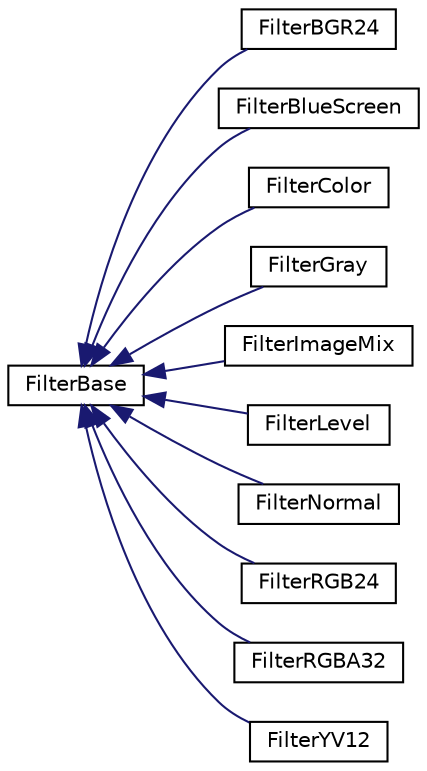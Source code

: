 digraph G
{
  edge [fontname="Helvetica",fontsize="10",labelfontname="Helvetica",labelfontsize="10"];
  node [fontname="Helvetica",fontsize="10",shape=record];
  rankdir=LR;
  Node1 [label="FilterBase",height=0.2,width=0.4,color="black", fillcolor="white", style="filled",URL="$d0/d26/classFilterBase.html",tooltip="base class for pixel filters"];
  Node1 -> Node2 [dir=back,color="midnightblue",fontsize="10",style="solid",fontname="Helvetica"];
  Node2 [label="FilterBGR24",height=0.2,width=0.4,color="black", fillcolor="white", style="filled",URL="$db/d93/classFilterBGR24.html",tooltip="class for BGR24 conversion"];
  Node1 -> Node3 [dir=back,color="midnightblue",fontsize="10",style="solid",fontname="Helvetica"];
  Node3 [label="FilterBlueScreen",height=0.2,width=0.4,color="black", fillcolor="white", style="filled",URL="$d3/d21/classFilterBlueScreen.html",tooltip="pixel filter for blue screen"];
  Node1 -> Node4 [dir=back,color="midnightblue",fontsize="10",style="solid",fontname="Helvetica"];
  Node4 [label="FilterColor",height=0.2,width=0.4,color="black", fillcolor="white", style="filled",URL="$db/d5d/classFilterColor.html",tooltip="pixel filter for color calculation"];
  Node1 -> Node5 [dir=back,color="midnightblue",fontsize="10",style="solid",fontname="Helvetica"];
  Node5 [label="FilterGray",height=0.2,width=0.4,color="black", fillcolor="white", style="filled",URL="$df/d40/classFilterGray.html",tooltip="pixel filter for gray scale"];
  Node1 -> Node6 [dir=back,color="midnightblue",fontsize="10",style="solid",fontname="Helvetica"];
  Node6 [label="FilterImageMix",height=0.2,width=0.4,color="black", fillcolor="white", style="filled",URL="$d3/d80/classFilterImageMix.html",tooltip="pixel filter for image mixer"];
  Node1 -> Node7 [dir=back,color="midnightblue",fontsize="10",style="solid",fontname="Helvetica"];
  Node7 [label="FilterLevel",height=0.2,width=0.4,color="black", fillcolor="white", style="filled",URL="$d1/d50/classFilterLevel.html",tooltip="pixel filter for color calculation"];
  Node1 -> Node8 [dir=back,color="midnightblue",fontsize="10",style="solid",fontname="Helvetica"];
  Node8 [label="FilterNormal",height=0.2,width=0.4,color="black", fillcolor="white", style="filled",URL="$d5/d25/classFilterNormal.html",tooltip="pixel filter for normal mapping"];
  Node1 -> Node9 [dir=back,color="midnightblue",fontsize="10",style="solid",fontname="Helvetica"];
  Node9 [label="FilterRGB24",height=0.2,width=0.4,color="black", fillcolor="white", style="filled",URL="$da/d4d/classFilterRGB24.html",tooltip="class for RGB24 conversion"];
  Node1 -> Node10 [dir=back,color="midnightblue",fontsize="10",style="solid",fontname="Helvetica"];
  Node10 [label="FilterRGBA32",height=0.2,width=0.4,color="black", fillcolor="white", style="filled",URL="$d4/d6e/classFilterRGBA32.html",tooltip="class for RGBA32 conversion"];
  Node1 -> Node11 [dir=back,color="midnightblue",fontsize="10",style="solid",fontname="Helvetica"];
  Node11 [label="FilterYV12",height=0.2,width=0.4,color="black", fillcolor="white", style="filled",URL="$d8/d6b/classFilterYV12.html",tooltip="class for YV12 conversion"];
}
